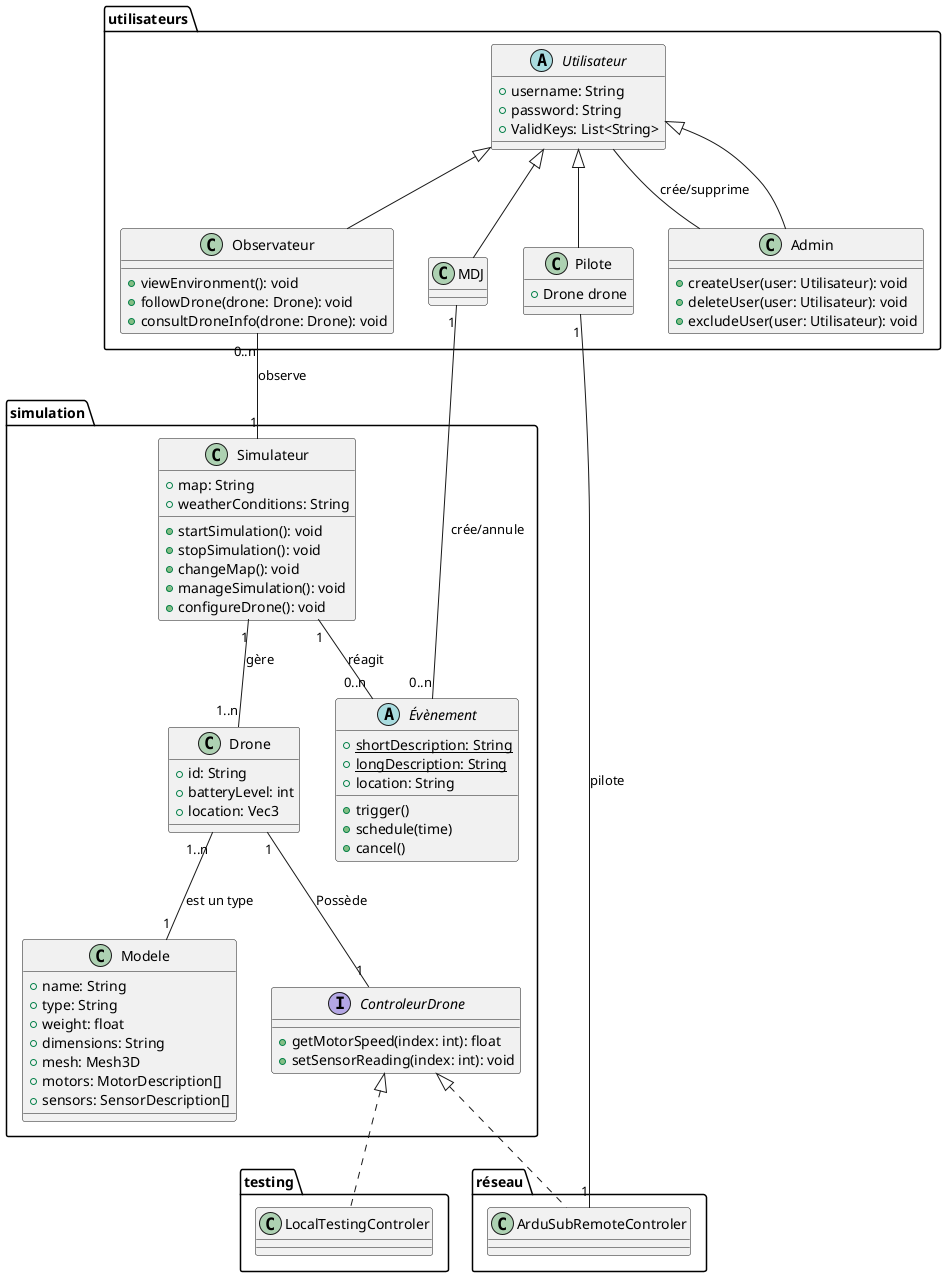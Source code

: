 @startuml

package simulation {
    class Modele {
        +name: String
        +type: String
        +weight: float
        +dimensions: String
        +mesh: Mesh3D
        +motors: MotorDescription[]
        +sensors: SensorDescription[]
    }

    class Drone {
        +id: String
        +batteryLevel: int
        +location: Vec3
    }



    abstract class Évènement {
        +{static}shortDescription: String
        +{static}longDescription: String
        +location: String
        +trigger()
        +schedule(time)
        +cancel()
    }

    class Simulateur {
        +map: String
        +weatherConditions: String
        +startSimulation(): void
        +stopSimulation(): void
        +changeMap(): void
        +manageSimulation(): void
        +configureDrone(): void
    }


    interface ControleurDrone {
        +getMotorSpeed(index: int): float
        +setSensorReading(index: int): void
    }
}

package réseau {
    class ArduSubRemoteControler implements simulation.ControleurDrone {
    }
}

package testing{
    class LocalTestingControler implements simulation.ControleurDrone {
    }
}


package utilisateurs {
    class Pilote extends Utilisateur {
        +Drone drone
    }

    class MDJ extends Utilisateur {

    }

    class Observateur extends Utilisateur {
        +viewEnvironment(): void
        +followDrone(drone: Drone): void
        +consultDroneInfo(drone: Drone): void
    }

    class Admin extends Utilisateur {
        +createUser(user: Utilisateur): void
        +deleteUser(user: Utilisateur): void
        +excludeUser(user: Utilisateur): void
    }

    abstract class Utilisateur {
        +username: String
        +password: String
        +ValidKeys: List<String>
    }
}

MDJ "1" -down- "0..n" Évènement : crée/annule
Observateur "0..n" -down- "1" Simulateur : observe
Pilote "1" -- "1" ArduSubRemoteControler : pilote
Admin -- Utilisateur : crée/supprime

Simulateur "1" -- "0..n" Évènement : réagit
Simulateur "1" -- "1..n" Drone : gère

Drone "1..n" -- "1" Modele : est un type
Drone "1" -- "1" simulation.ControleurDrone : Possède

@enduml
